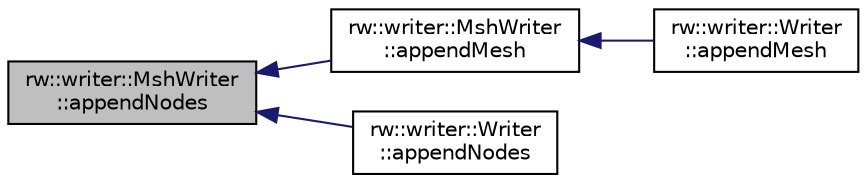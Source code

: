 digraph "rw::writer::MshWriter::appendNodes"
{
  edge [fontname="Helvetica",fontsize="10",labelfontname="Helvetica",labelfontsize="10"];
  node [fontname="Helvetica",fontsize="10",shape=record];
  rankdir="LR";
  Node25 [label="rw::writer::MshWriter\l::appendNodes",height=0.2,width=0.4,color="black", fillcolor="grey75", style="filled", fontcolor="black"];
  Node25 -> Node26 [dir="back",color="midnightblue",fontsize="10",style="solid",fontname="Helvetica"];
  Node26 [label="rw::writer::MshWriter\l::appendMesh",height=0.2,width=0.4,color="black", fillcolor="white", style="filled",URL="$classrw_1_1writer_1_1MshWriter.html#a231050f78dd97779eb0118cf5e3c9f80",tooltip="Writes the mesh data to file. "];
  Node26 -> Node27 [dir="back",color="midnightblue",fontsize="10",style="solid",fontname="Helvetica"];
  Node27 [label="rw::writer::Writer\l::appendMesh",height=0.2,width=0.4,color="black", fillcolor="white", style="filled",URL="$classrw_1_1writer_1_1Writer.html#add5b0f4ec99faab2d2dc09fe2b19c824",tooltip="Writes the mesh data to file. "];
  Node25 -> Node28 [dir="back",color="midnightblue",fontsize="10",style="solid",fontname="Helvetica"];
  Node28 [label="rw::writer::Writer\l::appendNodes",height=0.2,width=0.4,color="black", fillcolor="white", style="filled",URL="$classrw_1_1writer_1_1Writer.html#a3812bcf798609170f75955726b1577d5",tooltip="Writes the nodes to the file. "];
}
